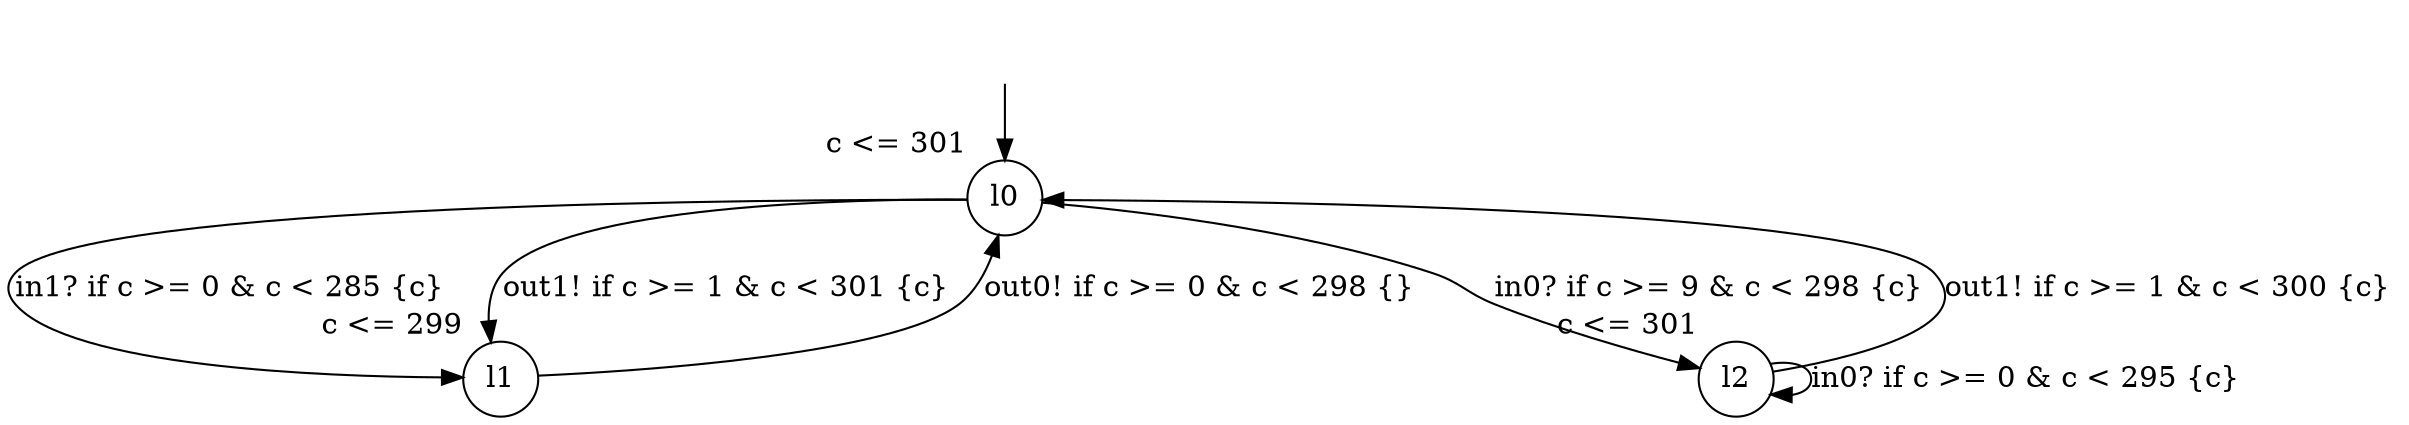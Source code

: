 digraph g {
__start0 [label="" shape="none"];
l0 [shape="circle" margin=0 label="l0", xlabel="c <= 301"];
l1 [shape="circle" margin=0 label="l1", xlabel="c <= 299"];
l2 [shape="circle" margin=0 label="l2", xlabel="c <= 301"];
l0 -> l1 [label="in1? if c >= 0 & c < 285 {c} "];
l0 -> l1 [label="out1! if c >= 1 & c < 301 {c} "];
l0 -> l2 [label="in0? if c >= 9 & c < 298 {c} "];
l1 -> l0 [label="out0! if c >= 0 & c < 298 {} "];
l2 -> l2 [label="in0? if c >= 0 & c < 295 {c} "];
l2 -> l0 [label="out1! if c >= 1 & c < 300 {c} "];
__start0 -> l0;
}
